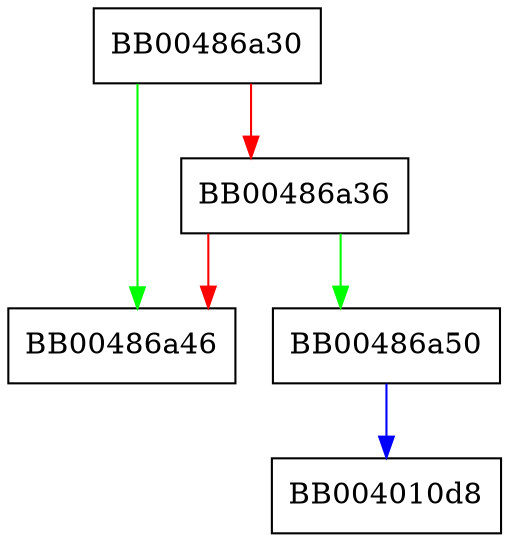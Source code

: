 digraph ssl_session_cmp {
  node [shape="box"];
  graph [splines=ortho];
  BB00486a30 -> BB00486a46 [color="green"];
  BB00486a30 -> BB00486a36 [color="red"];
  BB00486a36 -> BB00486a50 [color="green"];
  BB00486a36 -> BB00486a46 [color="red"];
  BB00486a50 -> BB004010d8 [color="blue"];
}